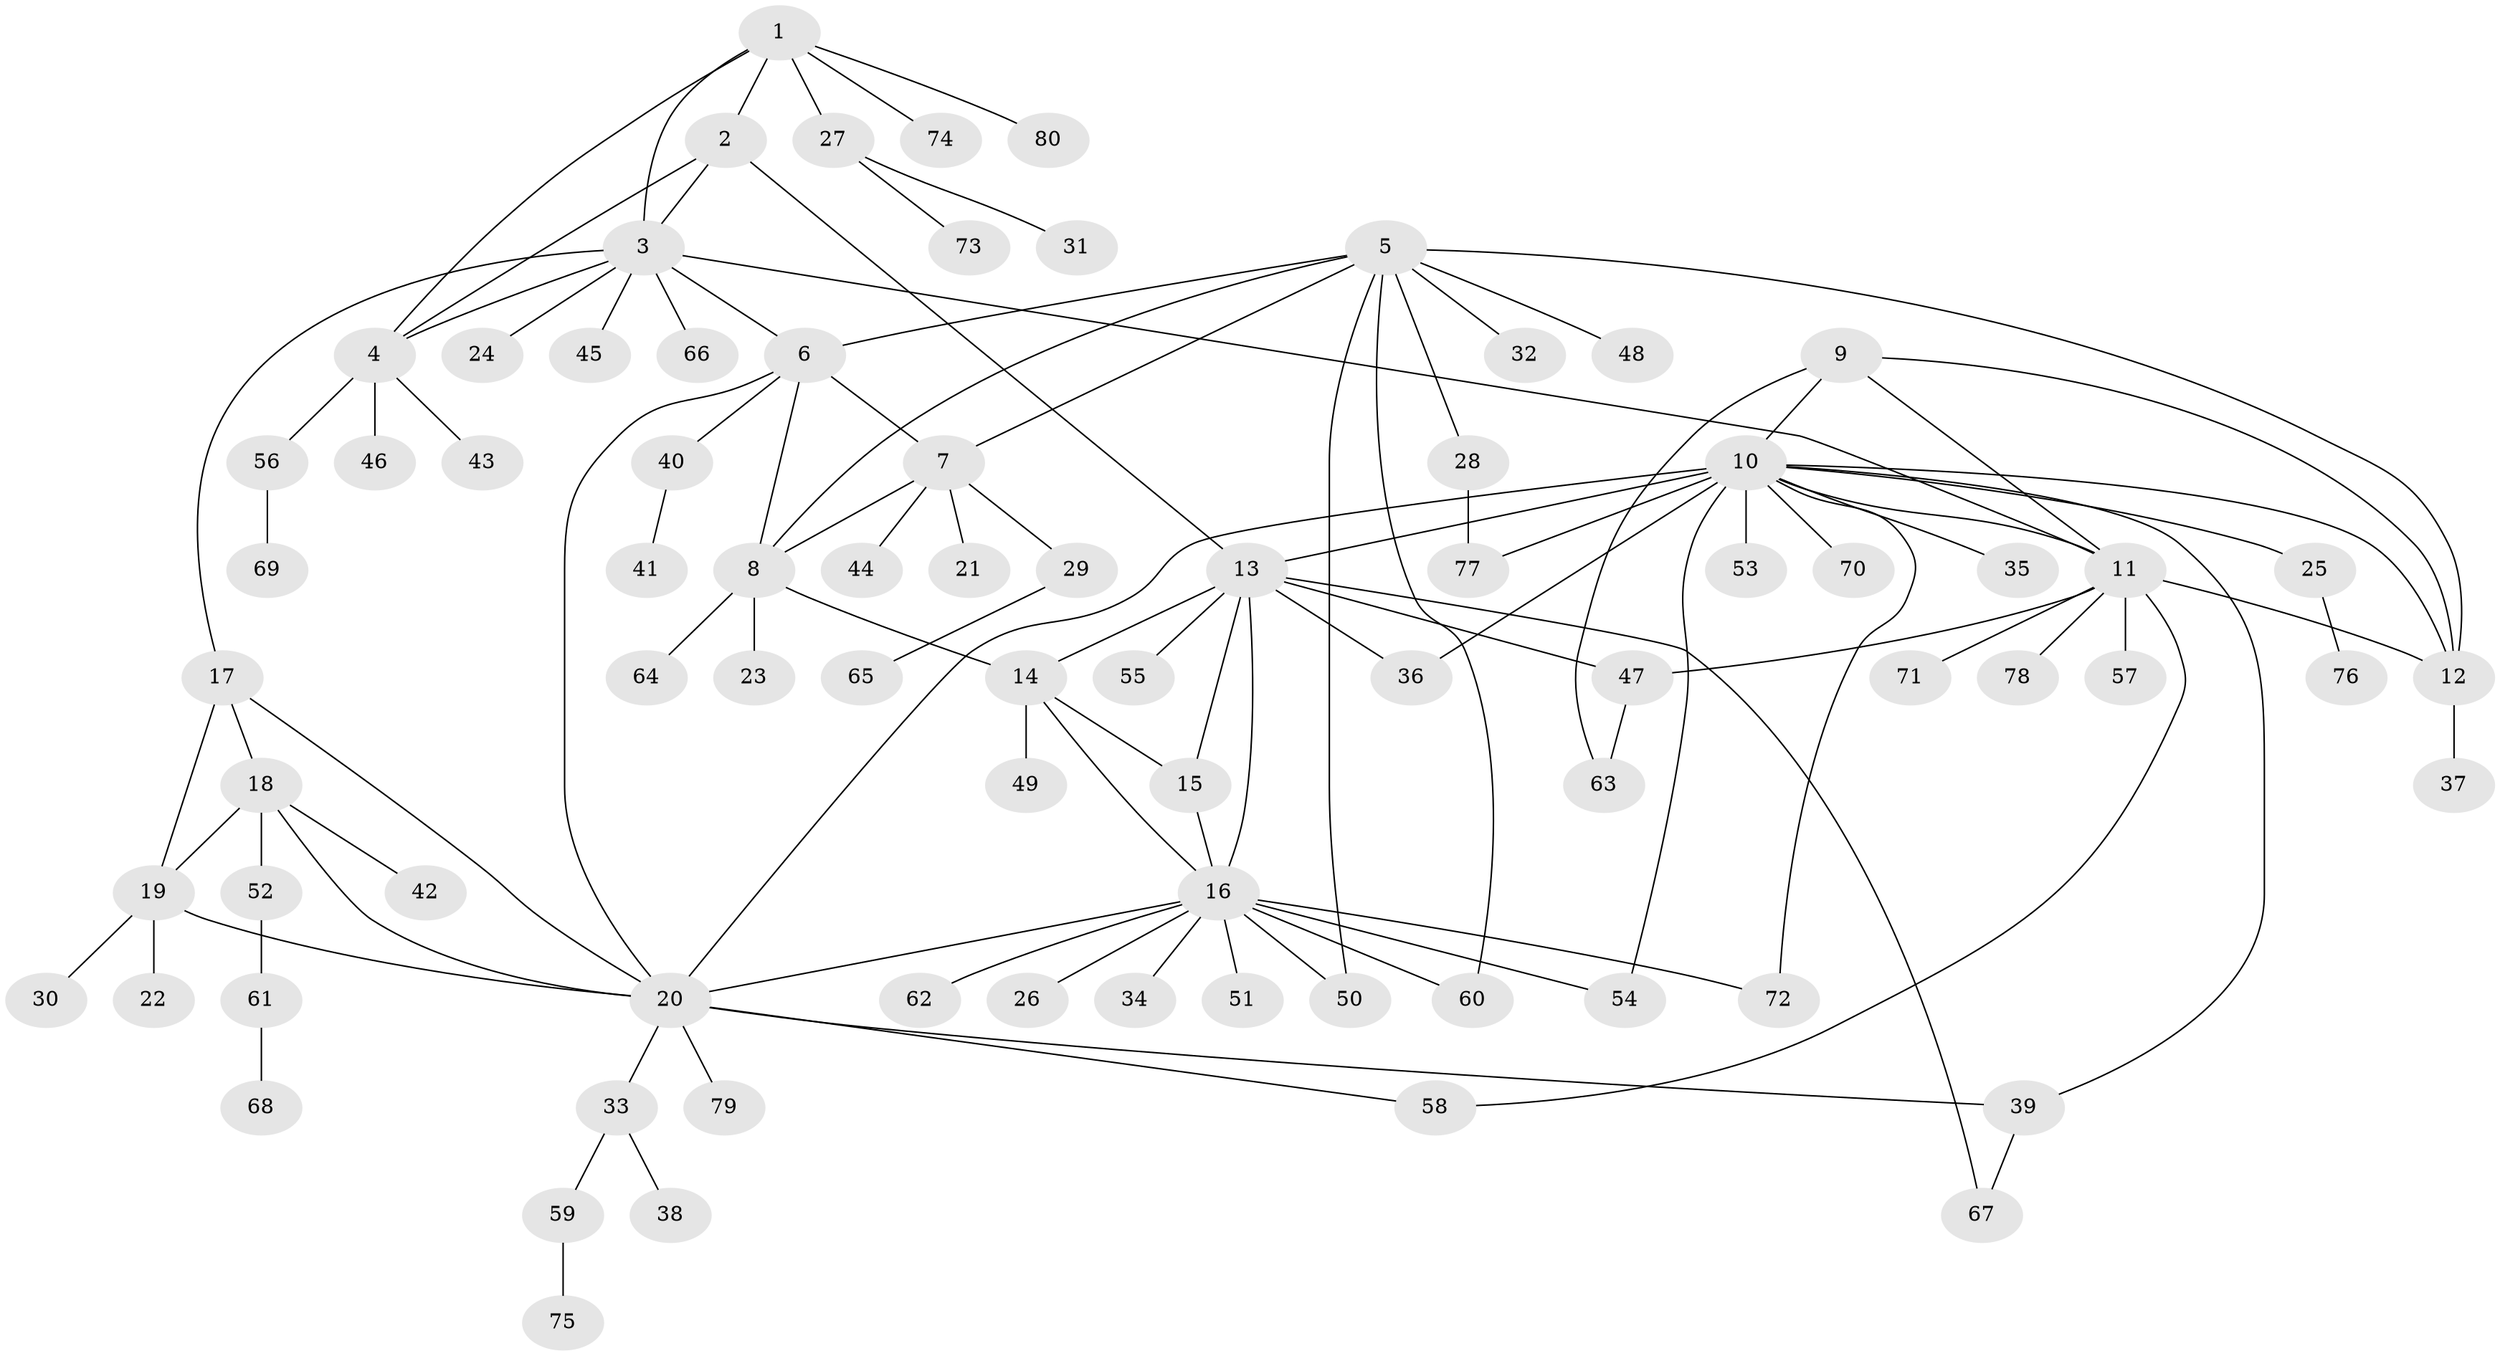 // coarse degree distribution, {4: 0.15384615384615385, 7: 0.038461538461538464, 5: 0.038461538461538464, 8: 0.038461538461538464, 3: 0.07692307692307693, 2: 0.2692307692307692, 11: 0.038461538461538464, 9: 0.038461538461538464, 1: 0.3076923076923077}
// Generated by graph-tools (version 1.1) at 2025/52/03/04/25 22:52:33]
// undirected, 80 vertices, 111 edges
graph export_dot {
  node [color=gray90,style=filled];
  1;
  2;
  3;
  4;
  5;
  6;
  7;
  8;
  9;
  10;
  11;
  12;
  13;
  14;
  15;
  16;
  17;
  18;
  19;
  20;
  21;
  22;
  23;
  24;
  25;
  26;
  27;
  28;
  29;
  30;
  31;
  32;
  33;
  34;
  35;
  36;
  37;
  38;
  39;
  40;
  41;
  42;
  43;
  44;
  45;
  46;
  47;
  48;
  49;
  50;
  51;
  52;
  53;
  54;
  55;
  56;
  57;
  58;
  59;
  60;
  61;
  62;
  63;
  64;
  65;
  66;
  67;
  68;
  69;
  70;
  71;
  72;
  73;
  74;
  75;
  76;
  77;
  78;
  79;
  80;
  1 -- 2;
  1 -- 3;
  1 -- 4;
  1 -- 27;
  1 -- 74;
  1 -- 80;
  2 -- 3;
  2 -- 4;
  2 -- 13;
  3 -- 4;
  3 -- 6;
  3 -- 11;
  3 -- 17;
  3 -- 24;
  3 -- 45;
  3 -- 66;
  4 -- 43;
  4 -- 46;
  4 -- 56;
  5 -- 6;
  5 -- 7;
  5 -- 8;
  5 -- 12;
  5 -- 28;
  5 -- 32;
  5 -- 48;
  5 -- 50;
  5 -- 60;
  6 -- 7;
  6 -- 8;
  6 -- 20;
  6 -- 40;
  7 -- 8;
  7 -- 21;
  7 -- 29;
  7 -- 44;
  8 -- 14;
  8 -- 23;
  8 -- 64;
  9 -- 10;
  9 -- 11;
  9 -- 12;
  9 -- 63;
  10 -- 11;
  10 -- 12;
  10 -- 13;
  10 -- 20;
  10 -- 25;
  10 -- 35;
  10 -- 36;
  10 -- 39;
  10 -- 53;
  10 -- 54;
  10 -- 70;
  10 -- 72;
  10 -- 77;
  11 -- 12;
  11 -- 47;
  11 -- 57;
  11 -- 58;
  11 -- 71;
  11 -- 78;
  12 -- 37;
  13 -- 14;
  13 -- 15;
  13 -- 16;
  13 -- 36;
  13 -- 47;
  13 -- 55;
  13 -- 67;
  14 -- 15;
  14 -- 16;
  14 -- 49;
  15 -- 16;
  16 -- 20;
  16 -- 26;
  16 -- 34;
  16 -- 50;
  16 -- 51;
  16 -- 54;
  16 -- 60;
  16 -- 62;
  16 -- 72;
  17 -- 18;
  17 -- 19;
  17 -- 20;
  18 -- 19;
  18 -- 20;
  18 -- 42;
  18 -- 52;
  19 -- 20;
  19 -- 22;
  19 -- 30;
  20 -- 33;
  20 -- 39;
  20 -- 58;
  20 -- 79;
  25 -- 76;
  27 -- 31;
  27 -- 73;
  28 -- 77;
  29 -- 65;
  33 -- 38;
  33 -- 59;
  39 -- 67;
  40 -- 41;
  47 -- 63;
  52 -- 61;
  56 -- 69;
  59 -- 75;
  61 -- 68;
}

